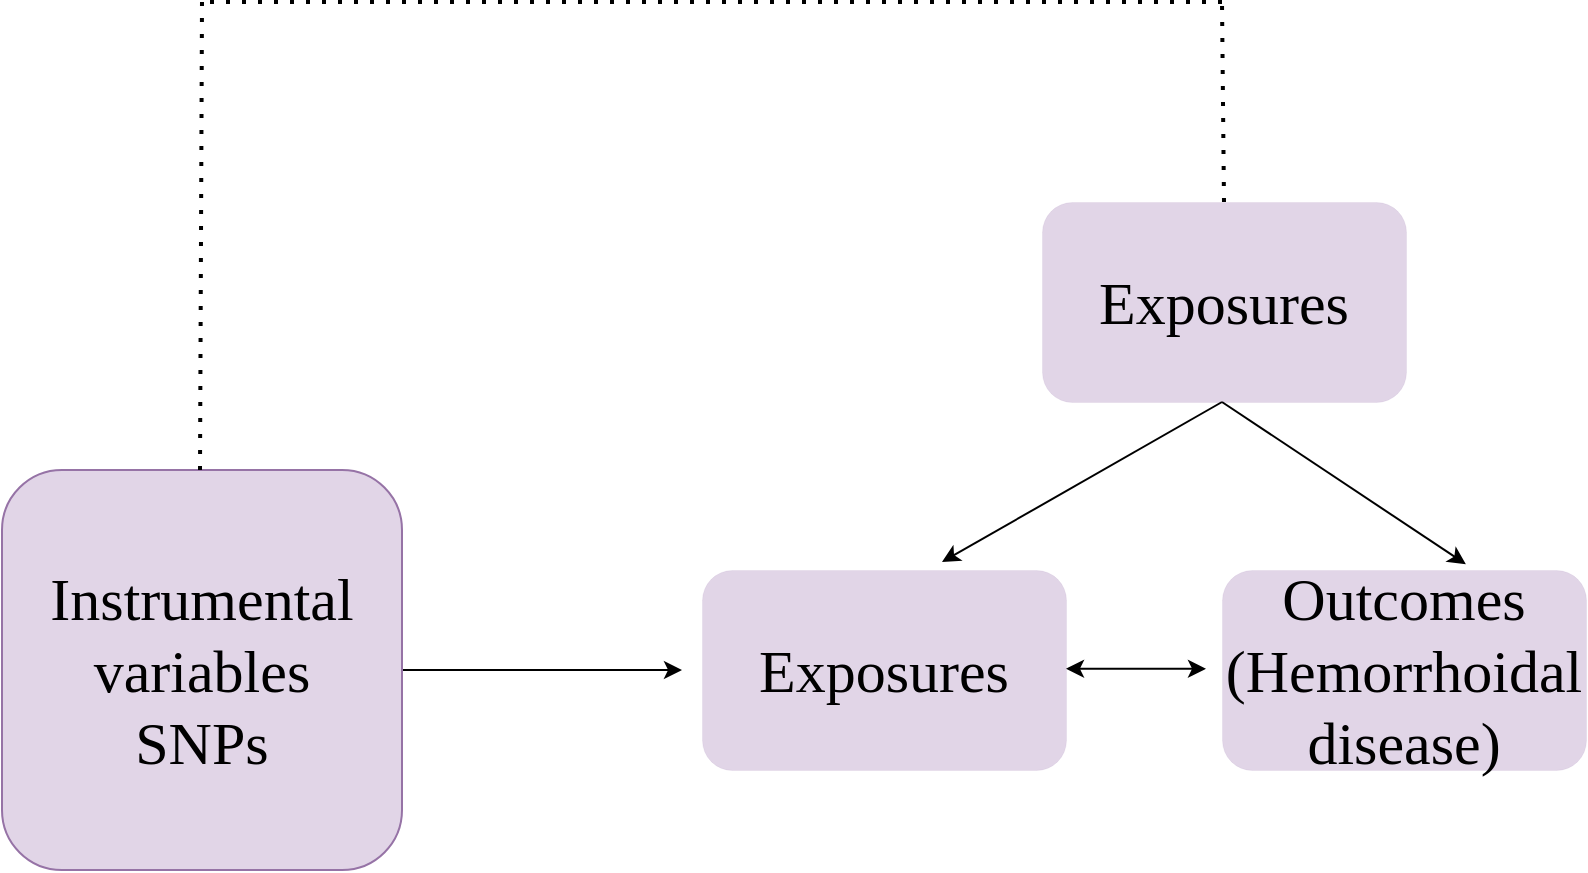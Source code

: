 <mxfile version="22.1.17" type="github" pages="2">
  <diagram name="Page-1" id="c7558073-3199-34d8-9f00-42111426c3f3">
    <mxGraphModel dx="1546" dy="1208" grid="1" gridSize="10" guides="1" tooltips="1" connect="1" arrows="1" fold="1" page="1" pageScale="1" pageWidth="1200" pageHeight="1600" background="none" math="0" shadow="0">
      <root>
        <mxCell id="0" />
        <mxCell id="1" parent="0" />
        <mxCell id="n3STBqGmthDvpHf1h-gc-106" style="edgeStyle=orthogonalEdgeStyle;rounded=0;orthogonalLoop=1;jettySize=auto;html=1;" edge="1" parent="1" source="n3STBqGmthDvpHf1h-gc-104">
          <mxGeometry relative="1" as="geometry">
            <mxPoint x="370.0" y="374" as="targetPoint" />
          </mxGeometry>
        </mxCell>
        <mxCell id="n3STBqGmthDvpHf1h-gc-104" value="&lt;font style=&quot;font-size: 30px;&quot;&gt;Instrumental&lt;br&gt;variables&lt;br&gt;SNPs&lt;br&gt;&lt;/font&gt;" style="whiteSpace=wrap;html=1;aspect=fixed;fillColor=#e1d5e7;strokeColor=#9673a6;rounded=1;fontFamily=Times New Roman;" vertex="1" parent="1">
          <mxGeometry x="30" y="274" width="200" height="200" as="geometry" />
        </mxCell>
        <mxCell id="n3STBqGmthDvpHf1h-gc-109" value="&lt;font style=&quot;font-size: 30px;&quot; face=&quot;Times New Roman&quot;&gt;Exposures&lt;br&gt;&lt;/font&gt;" style="whiteSpace=wrap;html=1;fillColor=#e1d5e7;strokeColor=#9673a6;shadow=0;rounded=1;glass=0;strokeWidth=0;perimeterSpacing=0;" vertex="1" parent="1">
          <mxGeometry x="380" y="324" width="182" height="100" as="geometry" />
        </mxCell>
        <mxCell id="n3STBqGmthDvpHf1h-gc-112" value="" style="endArrow=classic;startArrow=classic;html=1;rounded=0;" edge="1" parent="1">
          <mxGeometry width="50" height="50" relative="1" as="geometry">
            <mxPoint x="562" y="373.38" as="sourcePoint" />
            <mxPoint x="632" y="373.38" as="targetPoint" />
          </mxGeometry>
        </mxCell>
        <mxCell id="OSgwVG4x6NvS1gZyjeYc-1" value="&lt;font style=&quot;font-size: 30px;&quot; face=&quot;Times New Roman&quot;&gt;Outcomes&lt;br&gt;(Hemorrhoidal disease)&lt;br&gt;&lt;/font&gt;" style="whiteSpace=wrap;html=1;fillColor=#e1d5e7;strokeColor=#9673a6;shadow=0;rounded=1;glass=0;strokeWidth=0;perimeterSpacing=0;" vertex="1" parent="1">
          <mxGeometry x="640" y="324" width="182" height="100" as="geometry" />
        </mxCell>
        <mxCell id="OSgwVG4x6NvS1gZyjeYc-2" value="&lt;font style=&quot;font-size: 30px;&quot; face=&quot;Times New Roman&quot;&gt;Exposures&lt;br&gt;&lt;/font&gt;" style="whiteSpace=wrap;html=1;fillColor=#e1d5e7;strokeColor=#9673a6;shadow=0;rounded=1;glass=0;strokeWidth=0;perimeterSpacing=0;" vertex="1" parent="1">
          <mxGeometry x="550" y="140" width="182" height="100" as="geometry" />
        </mxCell>
        <mxCell id="OSgwVG4x6NvS1gZyjeYc-5" value="" style="endArrow=none;dashed=1;html=1;dashPattern=1 3;strokeWidth=2;rounded=0;align=center;anchorPointDirection=1;snapToPoint=0;fixDash=0;" edge="1" parent="1">
          <mxGeometry width="50" height="50" relative="1" as="geometry">
            <mxPoint x="130" y="40" as="sourcePoint" />
            <mxPoint x="129" y="274" as="targetPoint" />
          </mxGeometry>
        </mxCell>
        <mxCell id="OSgwVG4x6NvS1gZyjeYc-7" value="" style="endArrow=none;dashed=1;html=1;dashPattern=1 3;strokeWidth=2;rounded=0;align=center;anchorPointDirection=1;snapToPoint=0;fixDash=0;" edge="1" parent="1">
          <mxGeometry width="50" height="50" relative="1" as="geometry">
            <mxPoint x="600" y="40" as="sourcePoint" />
            <mxPoint x="130" y="40" as="targetPoint" />
          </mxGeometry>
        </mxCell>
        <mxCell id="OSgwVG4x6NvS1gZyjeYc-8" value="" style="endArrow=none;dashed=1;html=1;dashPattern=1 3;strokeWidth=2;rounded=0;align=center;anchorPointDirection=1;snapToPoint=0;fixDash=0;" edge="1" parent="1">
          <mxGeometry width="50" height="50" relative="1" as="geometry">
            <mxPoint x="640" y="40" as="sourcePoint" />
            <mxPoint x="600" y="40" as="targetPoint" />
          </mxGeometry>
        </mxCell>
        <mxCell id="OSgwVG4x6NvS1gZyjeYc-9" value="" style="endArrow=none;dashed=1;html=1;dashPattern=1 3;strokeWidth=2;rounded=0;align=center;anchorPointDirection=1;snapToPoint=0;fixDash=0;exitX=0.5;exitY=0;exitDx=0;exitDy=0;" edge="1" parent="1" source="OSgwVG4x6NvS1gZyjeYc-2">
          <mxGeometry width="50" height="50" relative="1" as="geometry">
            <mxPoint x="640" y="120" as="sourcePoint" />
            <mxPoint x="640" y="40" as="targetPoint" />
          </mxGeometry>
        </mxCell>
        <mxCell id="OSgwVG4x6NvS1gZyjeYc-10" value="" style="endArrow=classic;html=1;rounded=0;" edge="1" parent="1">
          <mxGeometry width="50" height="50" relative="1" as="geometry">
            <mxPoint x="640" y="240" as="sourcePoint" />
            <mxPoint x="500" y="320" as="targetPoint" />
          </mxGeometry>
        </mxCell>
        <mxCell id="OSgwVG4x6NvS1gZyjeYc-11" value="" style="endArrow=classic;html=1;rounded=0;entryX=0.67;entryY=-0.029;entryDx=0;entryDy=0;entryPerimeter=0;" edge="1" parent="1" target="OSgwVG4x6NvS1gZyjeYc-1">
          <mxGeometry width="50" height="50" relative="1" as="geometry">
            <mxPoint x="640" y="240" as="sourcePoint" />
            <mxPoint x="710" y="306" as="targetPoint" />
          </mxGeometry>
        </mxCell>
      </root>
    </mxGraphModel>
  </diagram>
  <diagram id="1qIgBPW-G-O9hSjA5nVU" name="第 2 页">
    <mxGraphModel dx="1005" dy="785" grid="1" gridSize="10" guides="1" tooltips="1" connect="1" arrows="1" fold="1" page="1" pageScale="1" pageWidth="827" pageHeight="1169" math="0" shadow="0">
      <root>
        <mxCell id="0" />
        <mxCell id="1" parent="0" />
      </root>
    </mxGraphModel>
  </diagram>
</mxfile>
